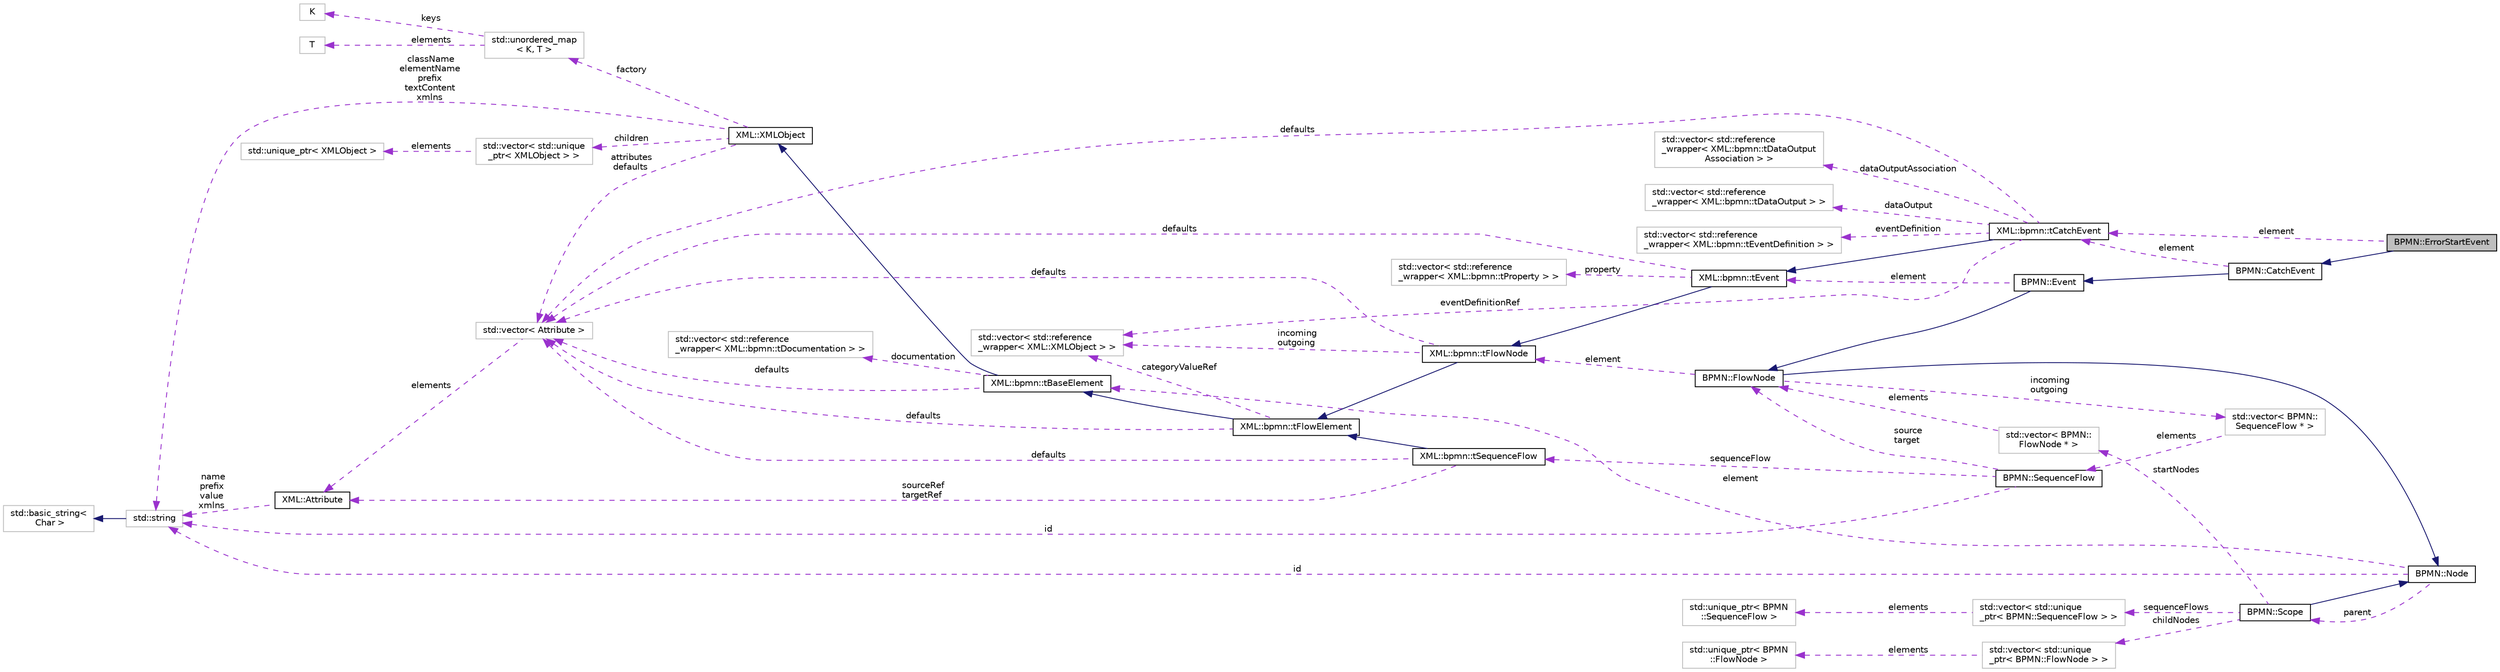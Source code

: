 digraph "BPMN::ErrorStartEvent"
{
 // LATEX_PDF_SIZE
  edge [fontname="Helvetica",fontsize="10",labelfontname="Helvetica",labelfontsize="10"];
  node [fontname="Helvetica",fontsize="10",shape=record];
  rankdir="LR";
  Node1 [label="BPMN::ErrorStartEvent",height=0.2,width=0.4,color="black", fillcolor="grey75", style="filled", fontcolor="black",tooltip=" "];
  Node2 -> Node1 [dir="back",color="midnightblue",fontsize="10",style="solid",fontname="Helvetica"];
  Node2 [label="BPMN::CatchEvent",height=0.2,width=0.4,color="black", fillcolor="white", style="filled",URL="$classBPMN_1_1CatchEvent.html",tooltip=" "];
  Node3 -> Node2 [dir="back",color="midnightblue",fontsize="10",style="solid",fontname="Helvetica"];
  Node3 [label="BPMN::Event",height=0.2,width=0.4,color="black", fillcolor="white", style="filled",URL="$classBPMN_1_1Event.html",tooltip=" "];
  Node4 -> Node3 [dir="back",color="midnightblue",fontsize="10",style="solid",fontname="Helvetica"];
  Node4 [label="BPMN::FlowNode",height=0.2,width=0.4,color="black", fillcolor="white", style="filled",URL="$classBPMN_1_1FlowNode.html",tooltip=" "];
  Node5 -> Node4 [dir="back",color="midnightblue",fontsize="10",style="solid",fontname="Helvetica"];
  Node5 [label="BPMN::Node",height=0.2,width=0.4,color="black", fillcolor="white", style="filled",URL="$classBPMN_1_1Node.html",tooltip="Represents a node in a BPMN process."];
  Node6 -> Node5 [dir="back",color="darkorchid3",fontsize="10",style="dashed",label=" element" ,fontname="Helvetica"];
  Node6 [label="XML::bpmn::tBaseElement",height=0.2,width=0.4,color="black", fillcolor="white", style="filled",URL="$classXML_1_1bpmn_1_1tBaseElement.html",tooltip=" "];
  Node7 -> Node6 [dir="back",color="midnightblue",fontsize="10",style="solid",fontname="Helvetica"];
  Node7 [label="XML::XMLObject",height=0.2,width=0.4,color="black", fillcolor="white", style="filled",URL="$classXML_1_1XMLObject.html",tooltip=" "];
  Node8 -> Node7 [dir="back",color="darkorchid3",fontsize="10",style="dashed",label=" attributes\ndefaults" ,fontname="Helvetica"];
  Node8 [label="std::vector\< Attribute \>",height=0.2,width=0.4,color="grey75", fillcolor="white", style="filled",tooltip=" "];
  Node9 -> Node8 [dir="back",color="darkorchid3",fontsize="10",style="dashed",label=" elements" ,fontname="Helvetica"];
  Node9 [label="XML::Attribute",height=0.2,width=0.4,color="black", fillcolor="white", style="filled",URL="$structXML_1_1Attribute.html",tooltip=" "];
  Node10 -> Node9 [dir="back",color="darkorchid3",fontsize="10",style="dashed",label=" name\nprefix\nvalue\nxmlns" ,fontname="Helvetica"];
  Node10 [label="std::string",height=0.2,width=0.4,color="grey75", fillcolor="white", style="filled",tooltip=" "];
  Node11 -> Node10 [dir="back",color="midnightblue",fontsize="10",style="solid",fontname="Helvetica"];
  Node11 [label="std::basic_string\<\l Char \>",height=0.2,width=0.4,color="grey75", fillcolor="white", style="filled",tooltip=" "];
  Node10 -> Node7 [dir="back",color="darkorchid3",fontsize="10",style="dashed",label=" className\nelementName\nprefix\ntextContent\nxmlns" ,fontname="Helvetica"];
  Node12 -> Node7 [dir="back",color="darkorchid3",fontsize="10",style="dashed",label=" children" ,fontname="Helvetica"];
  Node12 [label="std::vector\< std::unique\l_ptr\< XMLObject \> \>",height=0.2,width=0.4,color="grey75", fillcolor="white", style="filled",tooltip=" "];
  Node13 -> Node12 [dir="back",color="darkorchid3",fontsize="10",style="dashed",label=" elements" ,fontname="Helvetica"];
  Node13 [label="std::unique_ptr\< XMLObject \>",height=0.2,width=0.4,color="grey75", fillcolor="white", style="filled",tooltip=" "];
  Node14 -> Node7 [dir="back",color="darkorchid3",fontsize="10",style="dashed",label=" factory" ,fontname="Helvetica"];
  Node14 [label="std::unordered_map\l\< K, T \>",height=0.2,width=0.4,color="grey75", fillcolor="white", style="filled",tooltip=" "];
  Node15 -> Node14 [dir="back",color="darkorchid3",fontsize="10",style="dashed",label=" keys" ,fontname="Helvetica"];
  Node15 [label="K",height=0.2,width=0.4,color="grey75", fillcolor="white", style="filled",tooltip=" "];
  Node16 -> Node14 [dir="back",color="darkorchid3",fontsize="10",style="dashed",label=" elements" ,fontname="Helvetica"];
  Node16 [label="T",height=0.2,width=0.4,color="grey75", fillcolor="white", style="filled",tooltip=" "];
  Node17 -> Node6 [dir="back",color="darkorchid3",fontsize="10",style="dashed",label=" documentation" ,fontname="Helvetica"];
  Node17 [label="std::vector\< std::reference\l_wrapper\< XML::bpmn::tDocumentation \> \>",height=0.2,width=0.4,color="grey75", fillcolor="white", style="filled",tooltip=" "];
  Node8 -> Node6 [dir="back",color="darkorchid3",fontsize="10",style="dashed",label=" defaults" ,fontname="Helvetica"];
  Node18 -> Node5 [dir="back",color="darkorchid3",fontsize="10",style="dashed",label=" parent" ,fontname="Helvetica"];
  Node18 [label="BPMN::Scope",height=0.2,width=0.4,color="black", fillcolor="white", style="filled",URL="$classBPMN_1_1Scope.html",tooltip=" "];
  Node5 -> Node18 [dir="back",color="midnightblue",fontsize="10",style="solid",fontname="Helvetica"];
  Node19 -> Node18 [dir="back",color="darkorchid3",fontsize="10",style="dashed",label=" childNodes" ,fontname="Helvetica"];
  Node19 [label="std::vector\< std::unique\l_ptr\< BPMN::FlowNode \> \>",height=0.2,width=0.4,color="grey75", fillcolor="white", style="filled",tooltip=" "];
  Node20 -> Node19 [dir="back",color="darkorchid3",fontsize="10",style="dashed",label=" elements" ,fontname="Helvetica"];
  Node20 [label="std::unique_ptr\< BPMN\l::FlowNode \>",height=0.2,width=0.4,color="grey75", fillcolor="white", style="filled",tooltip=" "];
  Node21 -> Node18 [dir="back",color="darkorchid3",fontsize="10",style="dashed",label=" startNodes" ,fontname="Helvetica"];
  Node21 [label="std::vector\< BPMN::\lFlowNode * \>",height=0.2,width=0.4,color="grey75", fillcolor="white", style="filled",tooltip=" "];
  Node4 -> Node21 [dir="back",color="darkorchid3",fontsize="10",style="dashed",label=" elements" ,fontname="Helvetica"];
  Node22 -> Node18 [dir="back",color="darkorchid3",fontsize="10",style="dashed",label=" sequenceFlows" ,fontname="Helvetica"];
  Node22 [label="std::vector\< std::unique\l_ptr\< BPMN::SequenceFlow \> \>",height=0.2,width=0.4,color="grey75", fillcolor="white", style="filled",tooltip=" "];
  Node23 -> Node22 [dir="back",color="darkorchid3",fontsize="10",style="dashed",label=" elements" ,fontname="Helvetica"];
  Node23 [label="std::unique_ptr\< BPMN\l::SequenceFlow \>",height=0.2,width=0.4,color="grey75", fillcolor="white", style="filled",tooltip=" "];
  Node10 -> Node5 [dir="back",color="darkorchid3",fontsize="10",style="dashed",label=" id" ,fontname="Helvetica"];
  Node24 -> Node4 [dir="back",color="darkorchid3",fontsize="10",style="dashed",label=" incoming\noutgoing" ,fontname="Helvetica"];
  Node24 [label="std::vector\< BPMN::\lSequenceFlow * \>",height=0.2,width=0.4,color="grey75", fillcolor="white", style="filled",tooltip=" "];
  Node25 -> Node24 [dir="back",color="darkorchid3",fontsize="10",style="dashed",label=" elements" ,fontname="Helvetica"];
  Node25 [label="BPMN::SequenceFlow",height=0.2,width=0.4,color="black", fillcolor="white", style="filled",URL="$classBPMN_1_1SequenceFlow.html",tooltip="Represents a sequence flow in a BPMN process."];
  Node4 -> Node25 [dir="back",color="darkorchid3",fontsize="10",style="dashed",label=" source\ntarget" ,fontname="Helvetica"];
  Node26 -> Node25 [dir="back",color="darkorchid3",fontsize="10",style="dashed",label=" sequenceFlow" ,fontname="Helvetica"];
  Node26 [label="XML::bpmn::tSequenceFlow",height=0.2,width=0.4,color="black", fillcolor="white", style="filled",URL="$classXML_1_1bpmn_1_1tSequenceFlow.html",tooltip=" "];
  Node27 -> Node26 [dir="back",color="midnightblue",fontsize="10",style="solid",fontname="Helvetica"];
  Node27 [label="XML::bpmn::tFlowElement",height=0.2,width=0.4,color="black", fillcolor="white", style="filled",URL="$classXML_1_1bpmn_1_1tFlowElement.html",tooltip=" "];
  Node6 -> Node27 [dir="back",color="midnightblue",fontsize="10",style="solid",fontname="Helvetica"];
  Node8 -> Node27 [dir="back",color="darkorchid3",fontsize="10",style="dashed",label=" defaults" ,fontname="Helvetica"];
  Node28 -> Node27 [dir="back",color="darkorchid3",fontsize="10",style="dashed",label=" categoryValueRef" ,fontname="Helvetica"];
  Node28 [label="std::vector\< std::reference\l_wrapper\< XML::XMLObject \> \>",height=0.2,width=0.4,color="grey75", fillcolor="white", style="filled",tooltip=" "];
  Node9 -> Node26 [dir="back",color="darkorchid3",fontsize="10",style="dashed",label=" sourceRef\ntargetRef" ,fontname="Helvetica"];
  Node8 -> Node26 [dir="back",color="darkorchid3",fontsize="10",style="dashed",label=" defaults" ,fontname="Helvetica"];
  Node10 -> Node25 [dir="back",color="darkorchid3",fontsize="10",style="dashed",label=" id" ,fontname="Helvetica"];
  Node29 -> Node4 [dir="back",color="darkorchid3",fontsize="10",style="dashed",label=" element" ,fontname="Helvetica"];
  Node29 [label="XML::bpmn::tFlowNode",height=0.2,width=0.4,color="black", fillcolor="white", style="filled",URL="$classXML_1_1bpmn_1_1tFlowNode.html",tooltip=" "];
  Node27 -> Node29 [dir="back",color="midnightblue",fontsize="10",style="solid",fontname="Helvetica"];
  Node8 -> Node29 [dir="back",color="darkorchid3",fontsize="10",style="dashed",label=" defaults" ,fontname="Helvetica"];
  Node28 -> Node29 [dir="back",color="darkorchid3",fontsize="10",style="dashed",label=" incoming\noutgoing" ,fontname="Helvetica"];
  Node30 -> Node3 [dir="back",color="darkorchid3",fontsize="10",style="dashed",label=" element" ,fontname="Helvetica"];
  Node30 [label="XML::bpmn::tEvent",height=0.2,width=0.4,color="black", fillcolor="white", style="filled",URL="$classXML_1_1bpmn_1_1tEvent.html",tooltip=" "];
  Node29 -> Node30 [dir="back",color="midnightblue",fontsize="10",style="solid",fontname="Helvetica"];
  Node31 -> Node30 [dir="back",color="darkorchid3",fontsize="10",style="dashed",label=" property" ,fontname="Helvetica"];
  Node31 [label="std::vector\< std::reference\l_wrapper\< XML::bpmn::tProperty \> \>",height=0.2,width=0.4,color="grey75", fillcolor="white", style="filled",tooltip=" "];
  Node8 -> Node30 [dir="back",color="darkorchid3",fontsize="10",style="dashed",label=" defaults" ,fontname="Helvetica"];
  Node32 -> Node2 [dir="back",color="darkorchid3",fontsize="10",style="dashed",label=" element" ,fontname="Helvetica"];
  Node32 [label="XML::bpmn::tCatchEvent",height=0.2,width=0.4,color="black", fillcolor="white", style="filled",URL="$classXML_1_1bpmn_1_1tCatchEvent.html",tooltip=" "];
  Node30 -> Node32 [dir="back",color="midnightblue",fontsize="10",style="solid",fontname="Helvetica"];
  Node8 -> Node32 [dir="back",color="darkorchid3",fontsize="10",style="dashed",label=" defaults" ,fontname="Helvetica"];
  Node33 -> Node32 [dir="back",color="darkorchid3",fontsize="10",style="dashed",label=" dataOutputAssociation" ,fontname="Helvetica"];
  Node33 [label="std::vector\< std::reference\l_wrapper\< XML::bpmn::tDataOutput\lAssociation \> \>",height=0.2,width=0.4,color="grey75", fillcolor="white", style="filled",tooltip=" "];
  Node28 -> Node32 [dir="back",color="darkorchid3",fontsize="10",style="dashed",label=" eventDefinitionRef" ,fontname="Helvetica"];
  Node34 -> Node32 [dir="back",color="darkorchid3",fontsize="10",style="dashed",label=" dataOutput" ,fontname="Helvetica"];
  Node34 [label="std::vector\< std::reference\l_wrapper\< XML::bpmn::tDataOutput \> \>",height=0.2,width=0.4,color="grey75", fillcolor="white", style="filled",tooltip=" "];
  Node35 -> Node32 [dir="back",color="darkorchid3",fontsize="10",style="dashed",label=" eventDefinition" ,fontname="Helvetica"];
  Node35 [label="std::vector\< std::reference\l_wrapper\< XML::bpmn::tEventDefinition \> \>",height=0.2,width=0.4,color="grey75", fillcolor="white", style="filled",tooltip=" "];
  Node32 -> Node1 [dir="back",color="darkorchid3",fontsize="10",style="dashed",label=" element" ,fontname="Helvetica"];
}
